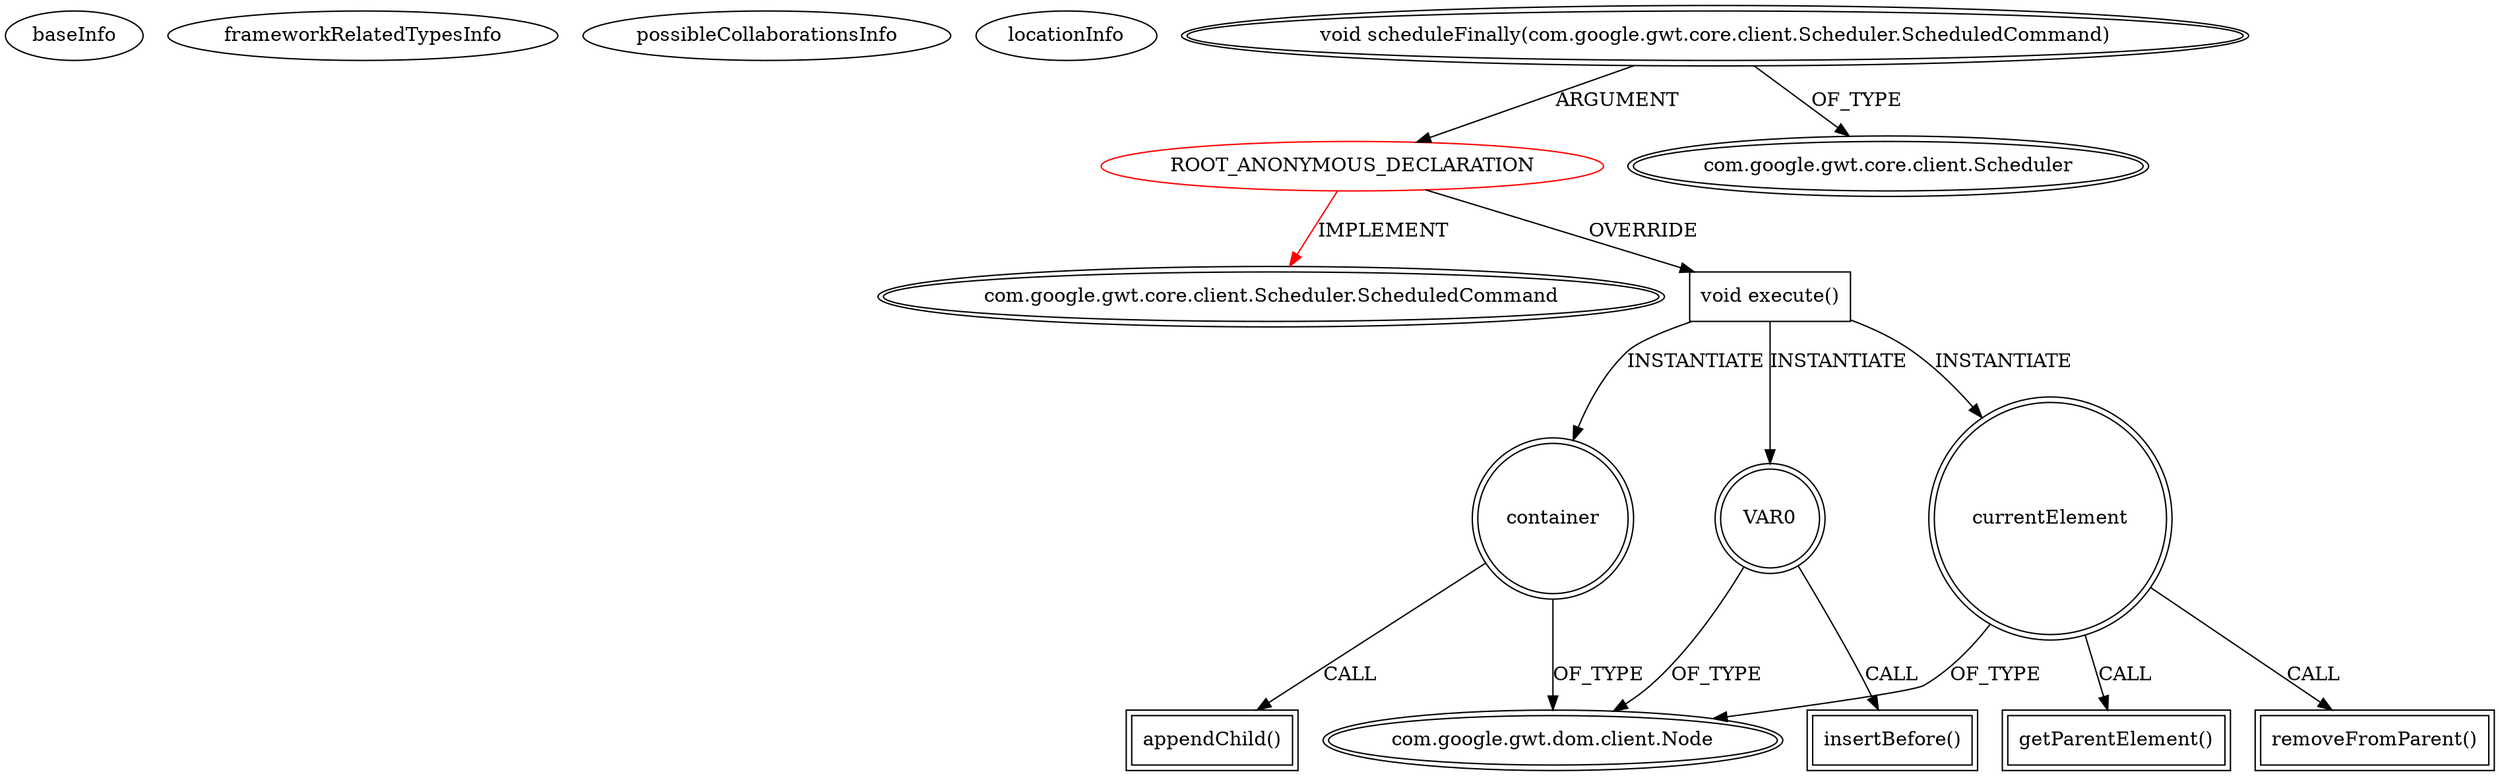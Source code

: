 digraph {
baseInfo[graphId=1261,category="extension_graph",isAnonymous=true,possibleRelation=false]
frameworkRelatedTypesInfo[0="com.google.gwt.core.client.Scheduler.ScheduledCommand"]
possibleCollaborationsInfo[]
locationInfo[projectName="dapicard-gwt-surface",filePath="/dapicard-gwt-surface/gwt-surface-master/gwt-surface/src/main/java/com/axeiya/gwt/surface/client/inserter/inlineinserter/InlineInserter.java",contextSignature="void insert(SurfaceSelection,com.google.gwt.dom.client.Node,boolean,boolean,InsertAction<E>)",graphId="1261"]
0[label="ROOT_ANONYMOUS_DECLARATION",vertexType="ROOT_ANONYMOUS_DECLARATION",isFrameworkType=false,color=red]
1[label="com.google.gwt.core.client.Scheduler.ScheduledCommand",vertexType="FRAMEWORK_INTERFACE_TYPE",isFrameworkType=true,peripheries=2]
2[label="void scheduleFinally(com.google.gwt.core.client.Scheduler.ScheduledCommand)",vertexType="OUTSIDE_CALL",isFrameworkType=true,peripheries=2]
3[label="com.google.gwt.core.client.Scheduler",vertexType="FRAMEWORK_CLASS_TYPE",isFrameworkType=true,peripheries=2]
4[label="void execute()",vertexType="OVERRIDING_METHOD_DECLARATION",isFrameworkType=false,shape=box]
5[label="VAR0",vertexType="VARIABLE_EXPRESION",isFrameworkType=true,peripheries=2,shape=circle]
7[label="com.google.gwt.dom.client.Node",vertexType="FRAMEWORK_CLASS_TYPE",isFrameworkType=true,peripheries=2]
6[label="insertBefore()",vertexType="INSIDE_CALL",isFrameworkType=true,peripheries=2,shape=box]
8[label="currentElement",vertexType="VARIABLE_EXPRESION",isFrameworkType=true,peripheries=2,shape=circle]
9[label="getParentElement()",vertexType="INSIDE_CALL",isFrameworkType=true,peripheries=2,shape=box]
12[label="removeFromParent()",vertexType="INSIDE_CALL",isFrameworkType=true,peripheries=2,shape=box]
13[label="container",vertexType="VARIABLE_EXPRESION",isFrameworkType=true,peripheries=2,shape=circle]
14[label="appendChild()",vertexType="INSIDE_CALL",isFrameworkType=true,peripheries=2,shape=box]
0->1[label="IMPLEMENT",color=red]
2->0[label="ARGUMENT"]
2->3[label="OF_TYPE"]
0->4[label="OVERRIDE"]
4->5[label="INSTANTIATE"]
5->7[label="OF_TYPE"]
5->6[label="CALL"]
4->8[label="INSTANTIATE"]
8->7[label="OF_TYPE"]
8->9[label="CALL"]
8->12[label="CALL"]
4->13[label="INSTANTIATE"]
13->7[label="OF_TYPE"]
13->14[label="CALL"]
}
